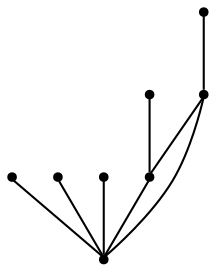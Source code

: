 graph {
  node [shape=point,comment="{\"directed\":false,\"doi\":\"10.1007/978-3-642-18469-7_22\",\"figure\":\"4\"}"]

  v0 [pos="1534.9334159965595,694.0211214429091"]
  v1 [pos="1416.7232349088792,694.0211214429091"]
  v2 [pos="1357.6204032584155,575.8898288467491"]
  v3 [pos="1298.5175079771525,694.0211214429091"]
  v4 [pos="1180.3073268894723,694.0211214429091"]
  v5 [pos="1062.0973685095896,694.0211214429091"]
  v6 [pos="1239.410349432334,575.8898288467491"]
  v7 [pos="943.887251052709,694.0211214429091"]

  v7 -- v5 [id="-2",pos="943.887251052709,694.0211214429091 1062.0973685095896,694.0211214429091 1062.0973685095896,694.0211214429091 1062.0973685095896,694.0211214429091"]
  v5 -- v6 [id="-3",pos="1062.0973685095896,694.0211214429091 1239.410349432334,575.8898288467491 1239.410349432334,575.8898288467491 1239.410349432334,575.8898288467491"]
  v0 -- v2 [id="-1",pos="1534.9334159965595,694.0211214429091 1357.6204032584155,575.8898288467491 1357.6204032584155,575.8898288467491 1357.6204032584155,575.8898288467491"]
  v6 -- v2 [id="-4",pos="1239.410349432334,575.8898288467491 1357.6204032584155,575.8898288467491 1357.6204032584155,575.8898288467491 1357.6204032584155,575.8898288467491"]
  v5 -- v2 [id="-5",pos="1062.0973685095896,694.0211214429091 1357.6204032584155,575.8898288467491 1357.6204032584155,575.8898288467491 1357.6204032584155,575.8898288467491"]
  v4 -- v6 [id="-8",pos="1180.3073268894723,694.0211214429091 1239.410349432334,575.8898288467491 1239.410349432334,575.8898288467491 1239.410349432334,575.8898288467491"]
  v3 -- v2 [id="-10",pos="1298.5175079771525,694.0211214429091 1357.6204032584155,575.8898288467491 1357.6204032584155,575.8898288467491 1357.6204032584155,575.8898288467491"]
  v1 -- v2 [id="-13",pos="1416.7232349088792,694.0211214429091 1357.6204032584155,575.8898288467491 1357.6204032584155,575.8898288467491 1357.6204032584155,575.8898288467491"]
}